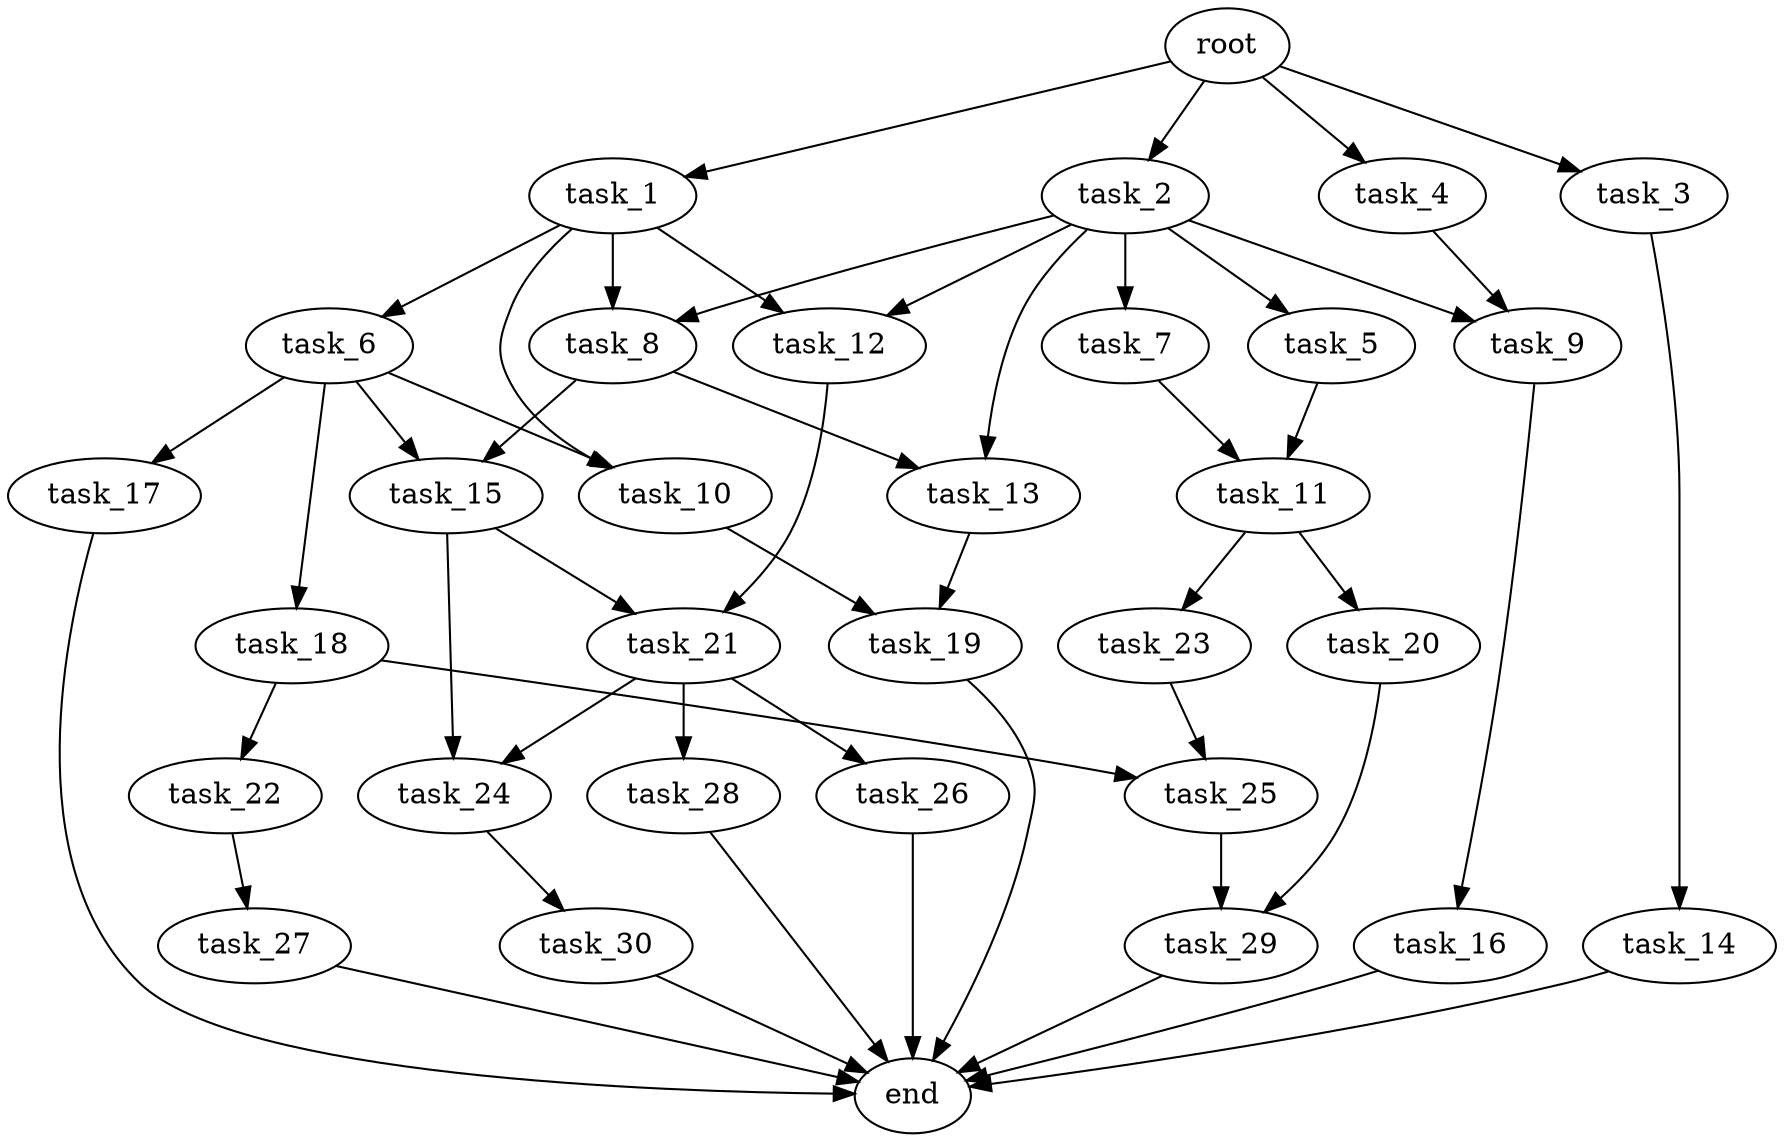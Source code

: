 digraph G {
  root [size="0.000000e+00"];
  task_1 [size="4.930148e+10"];
  task_2 [size="6.677329e+10"];
  task_3 [size="3.912501e+10"];
  task_4 [size="6.976829e+10"];
  task_5 [size="1.074251e+10"];
  task_6 [size="4.169548e+10"];
  task_7 [size="4.248905e+10"];
  task_8 [size="2.806786e+09"];
  task_9 [size="4.571366e+10"];
  task_10 [size="5.642527e+10"];
  task_11 [size="1.111854e+09"];
  task_12 [size="3.028313e+10"];
  task_13 [size="6.451445e+10"];
  task_14 [size="8.932317e+10"];
  task_15 [size="6.199145e+10"];
  task_16 [size="4.272753e+09"];
  task_17 [size="9.070677e+10"];
  task_18 [size="9.628002e+10"];
  task_19 [size="4.679603e+10"];
  task_20 [size="7.230930e+10"];
  task_21 [size="2.769763e+10"];
  task_22 [size="9.817555e+10"];
  task_23 [size="3.578119e+10"];
  task_24 [size="8.558540e+10"];
  task_25 [size="5.032553e+10"];
  task_26 [size="3.488992e+10"];
  task_27 [size="7.062540e+10"];
  task_28 [size="3.906853e+10"];
  task_29 [size="6.285949e+09"];
  task_30 [size="6.559537e+10"];
  end [size="0.000000e+00"];

  root -> task_1 [size="1.000000e-12"];
  root -> task_2 [size="1.000000e-12"];
  root -> task_3 [size="1.000000e-12"];
  root -> task_4 [size="1.000000e-12"];
  task_1 -> task_6 [size="4.169548e+08"];
  task_1 -> task_8 [size="1.403393e+07"];
  task_1 -> task_10 [size="2.821263e+08"];
  task_1 -> task_12 [size="1.514156e+08"];
  task_2 -> task_5 [size="1.074251e+08"];
  task_2 -> task_7 [size="4.248905e+08"];
  task_2 -> task_8 [size="1.403393e+07"];
  task_2 -> task_9 [size="2.285683e+08"];
  task_2 -> task_12 [size="1.514156e+08"];
  task_2 -> task_13 [size="3.225722e+08"];
  task_3 -> task_14 [size="8.932317e+08"];
  task_4 -> task_9 [size="2.285683e+08"];
  task_5 -> task_11 [size="5.559271e+06"];
  task_6 -> task_10 [size="2.821263e+08"];
  task_6 -> task_15 [size="3.099572e+08"];
  task_6 -> task_17 [size="9.070677e+08"];
  task_6 -> task_18 [size="9.628002e+08"];
  task_7 -> task_11 [size="5.559271e+06"];
  task_8 -> task_13 [size="3.225722e+08"];
  task_8 -> task_15 [size="3.099572e+08"];
  task_9 -> task_16 [size="4.272753e+07"];
  task_10 -> task_19 [size="2.339802e+08"];
  task_11 -> task_20 [size="7.230930e+08"];
  task_11 -> task_23 [size="3.578119e+08"];
  task_12 -> task_21 [size="1.384882e+08"];
  task_13 -> task_19 [size="2.339802e+08"];
  task_14 -> end [size="1.000000e-12"];
  task_15 -> task_21 [size="1.384882e+08"];
  task_15 -> task_24 [size="4.279270e+08"];
  task_16 -> end [size="1.000000e-12"];
  task_17 -> end [size="1.000000e-12"];
  task_18 -> task_22 [size="9.817555e+08"];
  task_18 -> task_25 [size="2.516277e+08"];
  task_19 -> end [size="1.000000e-12"];
  task_20 -> task_29 [size="3.142975e+07"];
  task_21 -> task_24 [size="4.279270e+08"];
  task_21 -> task_26 [size="3.488992e+08"];
  task_21 -> task_28 [size="3.906853e+08"];
  task_22 -> task_27 [size="7.062540e+08"];
  task_23 -> task_25 [size="2.516277e+08"];
  task_24 -> task_30 [size="6.559537e+08"];
  task_25 -> task_29 [size="3.142975e+07"];
  task_26 -> end [size="1.000000e-12"];
  task_27 -> end [size="1.000000e-12"];
  task_28 -> end [size="1.000000e-12"];
  task_29 -> end [size="1.000000e-12"];
  task_30 -> end [size="1.000000e-12"];
}
